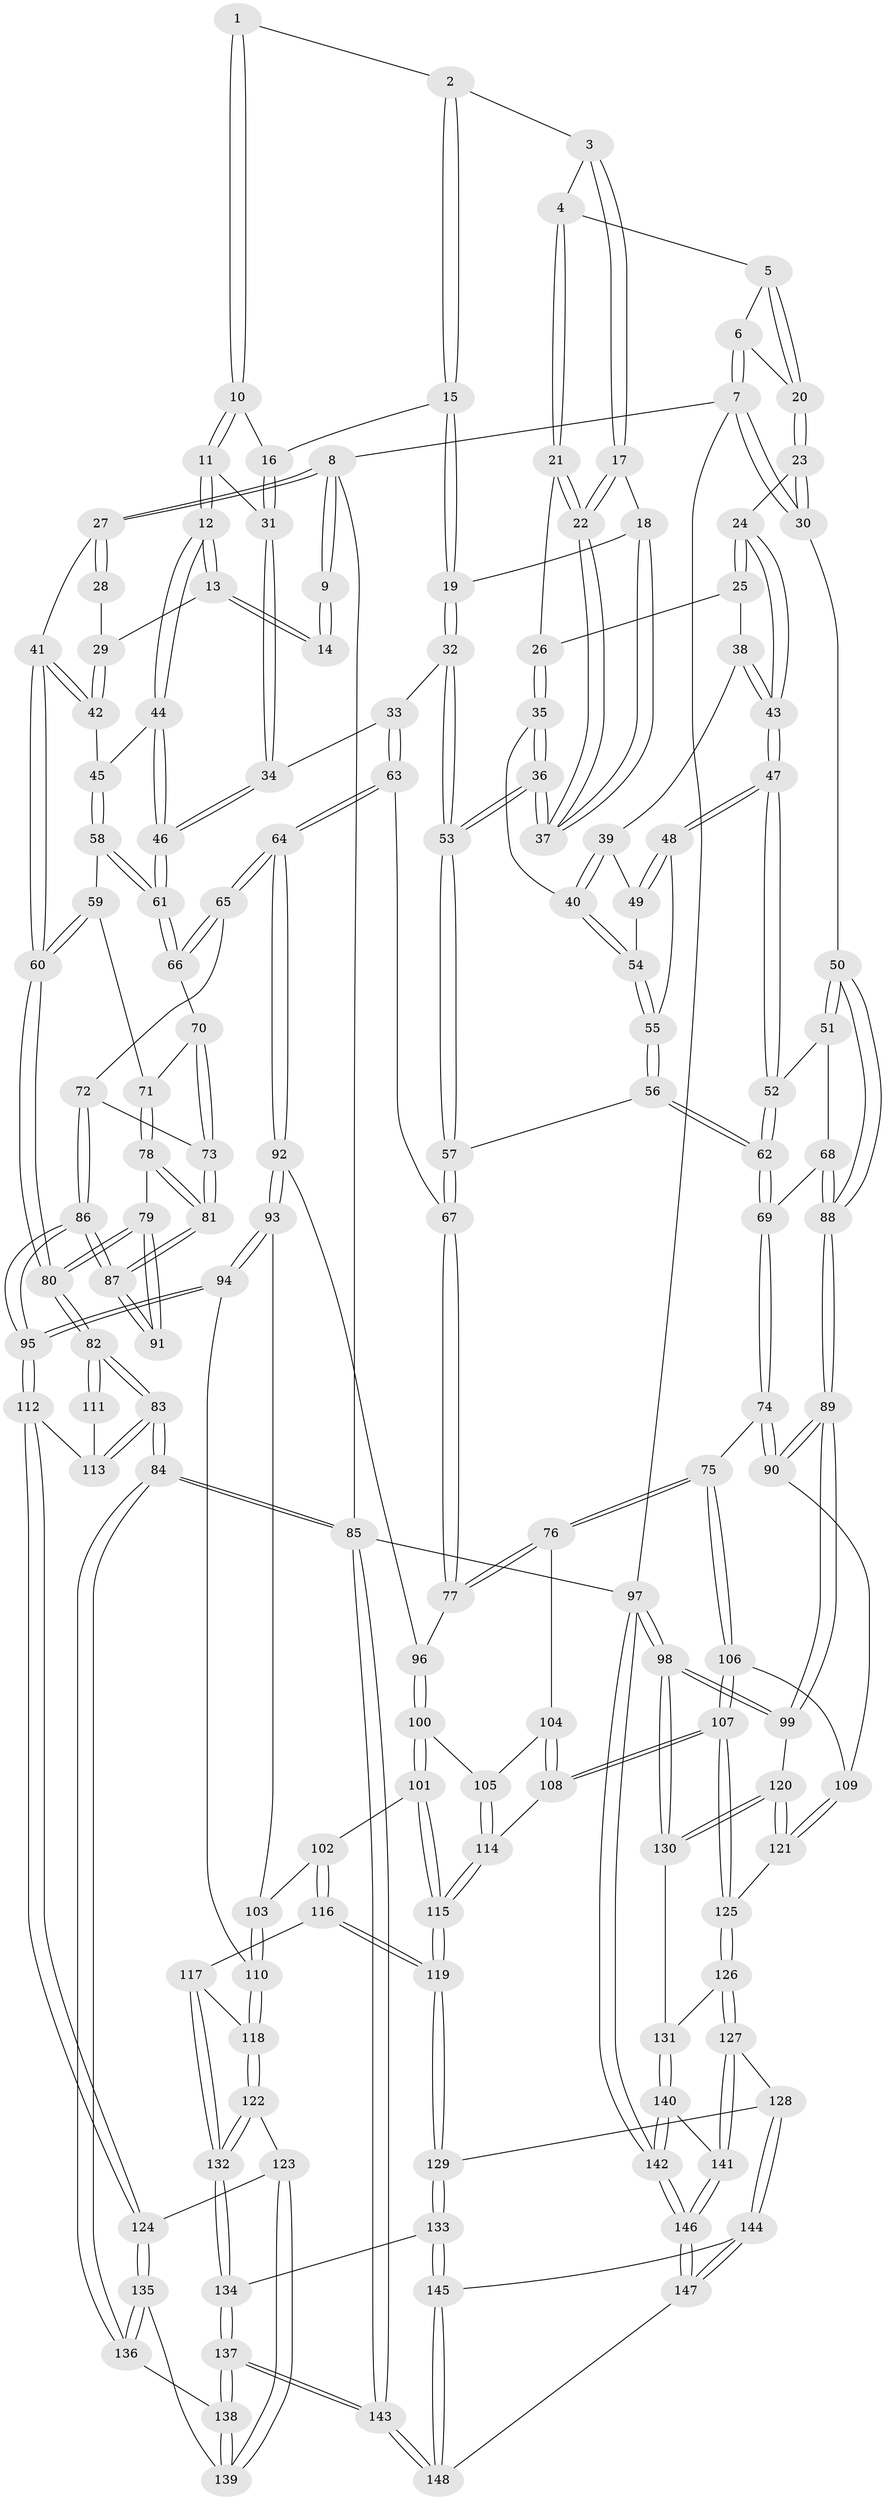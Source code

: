 // Generated by graph-tools (version 1.1) at 2025/51/03/09/25 03:51:05]
// undirected, 148 vertices, 367 edges
graph export_dot {
graph [start="1"]
  node [color=gray90,style=filled];
  1 [pos="+0.24329352505037607+0"];
  2 [pos="+0.3941917275541954+0"];
  3 [pos="+0.45163466502544564+0"];
  4 [pos="+0.7248310556353378+0"];
  5 [pos="+0.7392705746649115+0"];
  6 [pos="+1+0"];
  7 [pos="+1+0"];
  8 [pos="+0+0"];
  9 [pos="+0.21155976741444463+0"];
  10 [pos="+0.22072973428877737+0.04704950396814619"];
  11 [pos="+0.2045086428413505+0.11031908643577526"];
  12 [pos="+0.1993759487131505+0.11482395272545284"];
  13 [pos="+0.18556819650446554+0.1076167058071401"];
  14 [pos="+0.15256215283439467+0.07355050422880317"];
  15 [pos="+0.35725733525427716+0"];
  16 [pos="+0.3156804931218087+0.06779004375540928"];
  17 [pos="+0.492495729303447+0.04246763558060437"];
  18 [pos="+0.4818860895982924+0.10478897169762985"];
  19 [pos="+0.41524585929980834+0.13737164779880578"];
  20 [pos="+0.9620086222813489+0.07011091425321266"];
  21 [pos="+0.7364813660754651+0"];
  22 [pos="+0.6240331563884264+0.11897650075314326"];
  23 [pos="+0.9648816829023653+0.11016276116161647"];
  24 [pos="+0.9201225067995638+0.1125809332617772"];
  25 [pos="+0.8228291192548359+0.051090219428366446"];
  26 [pos="+0.7494922472926447+0"];
  27 [pos="+0+0"];
  28 [pos="+0.12208061845393173+0.06699647126368251"];
  29 [pos="+0.09746940688653859+0.12651787543197734"];
  30 [pos="+1+0.20824064588732352"];
  31 [pos="+0.30284125906255965+0.09767110888911107"];
  32 [pos="+0.3937238574672213+0.18257500489996603"];
  33 [pos="+0.3534222782408758+0.21082257013193054"];
  34 [pos="+0.3478090974906812+0.2094676088624071"];
  35 [pos="+0.7452246067506564+0.15658475006846703"];
  36 [pos="+0.5960591418424572+0.21888332155155493"];
  37 [pos="+0.5955324574167068+0.210184560380582"];
  38 [pos="+0.818234129315834+0.1283358340765344"];
  39 [pos="+0.8112751160435222+0.15566713609414615"];
  40 [pos="+0.7647171682103687+0.18318331773096583"];
  41 [pos="+0+0.023408842297970852"];
  42 [pos="+0.05112999362188897+0.15542942709497076"];
  43 [pos="+0.8829763217203243+0.19672515389038148"];
  44 [pos="+0.1988256148474731+0.1478352108072085"];
  45 [pos="+0.1023788944540893+0.19843827998795127"];
  46 [pos="+0.2542079924615827+0.23379914245602418"];
  47 [pos="+0.8723112502692199+0.23583143116711108"];
  48 [pos="+0.8535954710488501+0.21940182356298935"];
  49 [pos="+0.8312536509426118+0.19107491075767527"];
  50 [pos="+1+0.25445133022977284"];
  51 [pos="+0.8834174592702116+0.24241710993035911"];
  52 [pos="+0.8726742642995413+0.23791290526851128"];
  53 [pos="+0.5942348230461739+0.23572434887436922"];
  54 [pos="+0.7649245928046621+0.18783845585440268"];
  55 [pos="+0.7644771049795784+0.19403875185428437"];
  56 [pos="+0.7271833011973209+0.29704421971057976"];
  57 [pos="+0.595488569090042+0.24224354332864728"];
  58 [pos="+0.10578596272359883+0.2133318654820025"];
  59 [pos="+0.07977694667293546+0.2950202357658536"];
  60 [pos="+0+0.2583954342272017"];
  61 [pos="+0.22749179142449338+0.27356793262662527"];
  62 [pos="+0.7626599653524928+0.3297733278629823"];
  63 [pos="+0.43306856360399+0.38517037171304813"];
  64 [pos="+0.4106340366859992+0.42745561833339546"];
  65 [pos="+0.35805805903869864+0.4124929686777137"];
  66 [pos="+0.22122765285353138+0.29869453025129544"];
  67 [pos="+0.5397671129827881+0.3251388925144858"];
  68 [pos="+0.9418428988580495+0.4015048291714199"];
  69 [pos="+0.7767689326484944+0.38796386258012655"];
  70 [pos="+0.2077669074864388+0.31048330769037247"];
  71 [pos="+0.12474764581122551+0.34982271947970384"];
  72 [pos="+0.2815186518039115+0.42642859138404965"];
  73 [pos="+0.23021193314199379+0.42913795357258283"];
  74 [pos="+0.743737389592633+0.4588893644554931"];
  75 [pos="+0.71805907690392+0.47533169524147084"];
  76 [pos="+0.6877228318738966+0.4807371125425619"];
  77 [pos="+0.6603944848073137+0.4702853053500204"];
  78 [pos="+0.11726520986903147+0.37558582628170606"];
  79 [pos="+0.011413867252361197+0.4335047851585043"];
  80 [pos="+0+0.4402888642915382"];
  81 [pos="+0.17420354634663593+0.4649413208555943"];
  82 [pos="+0+0.5061363154256426"];
  83 [pos="+0+0.7134006436806892"];
  84 [pos="+0+1"];
  85 [pos="+0+1"];
  86 [pos="+0.19601552095099145+0.5864328842743751"];
  87 [pos="+0.16731181880168042+0.5472363468722493"];
  88 [pos="+1+0.4806040667141586"];
  89 [pos="+1+0.5591869872333526"];
  90 [pos="+0.8804035491467493+0.5731345478705779"];
  91 [pos="+0.12462818605989352+0.5387171977300055"];
  92 [pos="+0.4106430049623989+0.42753283910028955"];
  93 [pos="+0.406031756174292+0.43767300086193567"];
  94 [pos="+0.3037494438357852+0.5891440682784933"];
  95 [pos="+0.2102197975170736+0.6082440527511818"];
  96 [pos="+0.5132818450414884+0.5034493054560575"];
  97 [pos="+1+1"];
  98 [pos="+1+1"];
  99 [pos="+1+0.5657484822240014"];
  100 [pos="+0.5370948370630716+0.5792890488377058"];
  101 [pos="+0.5106429530847764+0.6174915426580933"];
  102 [pos="+0.5034584589592325+0.6227282842707331"];
  103 [pos="+0.44849312876788144+0.5859892650719911"];
  104 [pos="+0.674249237811929+0.5039415079119978"];
  105 [pos="+0.5875190299531701+0.5895294883320453"];
  106 [pos="+0.7482341071813862+0.6643214000695452"];
  107 [pos="+0.7320500267119804+0.6889462998413846"];
  108 [pos="+0.6577231403333366+0.6694482102053789"];
  109 [pos="+0.8321796207196948+0.6240929342334971"];
  110 [pos="+0.3715363742079664+0.6524109823632115"];
  111 [pos="+0.04989105934261066+0.5628613007730715"];
  112 [pos="+0.17165745101652805+0.6959192947150438"];
  113 [pos="+0.043642631970469+0.6727592314098064"];
  114 [pos="+0.6409558298405431+0.6702173164536487"];
  115 [pos="+0.6043976166518085+0.6971987746345526"];
  116 [pos="+0.45340249782983455+0.706180520796696"];
  117 [pos="+0.44459761480631216+0.7080601675221598"];
  118 [pos="+0.3841609438192917+0.6701250552956542"];
  119 [pos="+0.5611703404139833+0.7548045410119524"];
  120 [pos="+0.8922186185491112+0.7441691468412345"];
  121 [pos="+0.8815478075557376+0.7360988880139465"];
  122 [pos="+0.29971144422899304+0.7678485334905647"];
  123 [pos="+0.2307604816799587+0.7506800015279792"];
  124 [pos="+0.17300121528597917+0.7049561262082178"];
  125 [pos="+0.7340449122700865+0.6952019577844643"];
  126 [pos="+0.7334881726493121+0.7756533046105616"];
  127 [pos="+0.6794308451219031+0.8682235714435963"];
  128 [pos="+0.6119585610369404+0.8595304170339929"];
  129 [pos="+0.5869048438171187+0.8467836066907902"];
  130 [pos="+0.8750690977215486+0.808744182054106"];
  131 [pos="+0.8728232694371956+0.8102618579009424"];
  132 [pos="+0.3888810641704841+0.860049535041024"];
  133 [pos="+0.43665070570562275+0.9052825006283537"];
  134 [pos="+0.3910810123680541+0.8756342255872294"];
  135 [pos="+0.12336769670892532+0.7959027549988242"];
  136 [pos="+0.07996841281258829+0.8564658493435987"];
  137 [pos="+0.281746311415257+0.9253815370248716"];
  138 [pos="+0.25780162445725097+0.8971052721725022"];
  139 [pos="+0.2511582605495169+0.8786757763921009"];
  140 [pos="+0.8275855313082047+0.919376951156603"];
  141 [pos="+0.713351541584382+0.9119710027477546"];
  142 [pos="+1+1"];
  143 [pos="+0.08955490361838178+1"];
  144 [pos="+0.5766783533392232+0.9847745344380466"];
  145 [pos="+0.4420901303794514+0.931610642556356"];
  146 [pos="+0.6707427824645845+1"];
  147 [pos="+0.6058758915234752+1"];
  148 [pos="+0.45208910386176343+1"];
  1 -- 2;
  1 -- 10;
  1 -- 10;
  2 -- 3;
  2 -- 15;
  2 -- 15;
  3 -- 4;
  3 -- 17;
  3 -- 17;
  4 -- 5;
  4 -- 21;
  4 -- 21;
  5 -- 6;
  5 -- 20;
  5 -- 20;
  6 -- 7;
  6 -- 7;
  6 -- 20;
  7 -- 8;
  7 -- 30;
  7 -- 30;
  7 -- 97;
  8 -- 9;
  8 -- 9;
  8 -- 27;
  8 -- 27;
  8 -- 85;
  9 -- 14;
  9 -- 14;
  10 -- 11;
  10 -- 11;
  10 -- 16;
  11 -- 12;
  11 -- 12;
  11 -- 31;
  12 -- 13;
  12 -- 13;
  12 -- 44;
  12 -- 44;
  13 -- 14;
  13 -- 14;
  13 -- 29;
  15 -- 16;
  15 -- 19;
  15 -- 19;
  16 -- 31;
  16 -- 31;
  17 -- 18;
  17 -- 22;
  17 -- 22;
  18 -- 19;
  18 -- 37;
  18 -- 37;
  19 -- 32;
  19 -- 32;
  20 -- 23;
  20 -- 23;
  21 -- 22;
  21 -- 22;
  21 -- 26;
  22 -- 37;
  22 -- 37;
  23 -- 24;
  23 -- 30;
  23 -- 30;
  24 -- 25;
  24 -- 25;
  24 -- 43;
  24 -- 43;
  25 -- 26;
  25 -- 38;
  26 -- 35;
  26 -- 35;
  27 -- 28;
  27 -- 28;
  27 -- 41;
  28 -- 29;
  29 -- 42;
  29 -- 42;
  30 -- 50;
  31 -- 34;
  31 -- 34;
  32 -- 33;
  32 -- 53;
  32 -- 53;
  33 -- 34;
  33 -- 63;
  33 -- 63;
  34 -- 46;
  34 -- 46;
  35 -- 36;
  35 -- 36;
  35 -- 40;
  36 -- 37;
  36 -- 37;
  36 -- 53;
  36 -- 53;
  38 -- 39;
  38 -- 43;
  38 -- 43;
  39 -- 40;
  39 -- 40;
  39 -- 49;
  40 -- 54;
  40 -- 54;
  41 -- 42;
  41 -- 42;
  41 -- 60;
  41 -- 60;
  42 -- 45;
  43 -- 47;
  43 -- 47;
  44 -- 45;
  44 -- 46;
  44 -- 46;
  45 -- 58;
  45 -- 58;
  46 -- 61;
  46 -- 61;
  47 -- 48;
  47 -- 48;
  47 -- 52;
  47 -- 52;
  48 -- 49;
  48 -- 49;
  48 -- 55;
  49 -- 54;
  50 -- 51;
  50 -- 51;
  50 -- 88;
  50 -- 88;
  51 -- 52;
  51 -- 68;
  52 -- 62;
  52 -- 62;
  53 -- 57;
  53 -- 57;
  54 -- 55;
  54 -- 55;
  55 -- 56;
  55 -- 56;
  56 -- 57;
  56 -- 62;
  56 -- 62;
  57 -- 67;
  57 -- 67;
  58 -- 59;
  58 -- 61;
  58 -- 61;
  59 -- 60;
  59 -- 60;
  59 -- 71;
  60 -- 80;
  60 -- 80;
  61 -- 66;
  61 -- 66;
  62 -- 69;
  62 -- 69;
  63 -- 64;
  63 -- 64;
  63 -- 67;
  64 -- 65;
  64 -- 65;
  64 -- 92;
  64 -- 92;
  65 -- 66;
  65 -- 66;
  65 -- 72;
  66 -- 70;
  67 -- 77;
  67 -- 77;
  68 -- 69;
  68 -- 88;
  68 -- 88;
  69 -- 74;
  69 -- 74;
  70 -- 71;
  70 -- 73;
  70 -- 73;
  71 -- 78;
  71 -- 78;
  72 -- 73;
  72 -- 86;
  72 -- 86;
  73 -- 81;
  73 -- 81;
  74 -- 75;
  74 -- 90;
  74 -- 90;
  75 -- 76;
  75 -- 76;
  75 -- 106;
  75 -- 106;
  76 -- 77;
  76 -- 77;
  76 -- 104;
  77 -- 96;
  78 -- 79;
  78 -- 81;
  78 -- 81;
  79 -- 80;
  79 -- 80;
  79 -- 91;
  79 -- 91;
  80 -- 82;
  80 -- 82;
  81 -- 87;
  81 -- 87;
  82 -- 83;
  82 -- 83;
  82 -- 111;
  82 -- 111;
  83 -- 84;
  83 -- 84;
  83 -- 113;
  83 -- 113;
  84 -- 85;
  84 -- 85;
  84 -- 136;
  84 -- 136;
  85 -- 143;
  85 -- 143;
  85 -- 97;
  86 -- 87;
  86 -- 87;
  86 -- 95;
  86 -- 95;
  87 -- 91;
  87 -- 91;
  88 -- 89;
  88 -- 89;
  89 -- 90;
  89 -- 90;
  89 -- 99;
  89 -- 99;
  90 -- 109;
  92 -- 93;
  92 -- 93;
  92 -- 96;
  93 -- 94;
  93 -- 94;
  93 -- 103;
  94 -- 95;
  94 -- 95;
  94 -- 110;
  95 -- 112;
  95 -- 112;
  96 -- 100;
  96 -- 100;
  97 -- 98;
  97 -- 98;
  97 -- 142;
  97 -- 142;
  98 -- 99;
  98 -- 99;
  98 -- 130;
  98 -- 130;
  99 -- 120;
  100 -- 101;
  100 -- 101;
  100 -- 105;
  101 -- 102;
  101 -- 115;
  101 -- 115;
  102 -- 103;
  102 -- 116;
  102 -- 116;
  103 -- 110;
  103 -- 110;
  104 -- 105;
  104 -- 108;
  104 -- 108;
  105 -- 114;
  105 -- 114;
  106 -- 107;
  106 -- 107;
  106 -- 109;
  107 -- 108;
  107 -- 108;
  107 -- 125;
  107 -- 125;
  108 -- 114;
  109 -- 121;
  109 -- 121;
  110 -- 118;
  110 -- 118;
  111 -- 113;
  112 -- 113;
  112 -- 124;
  112 -- 124;
  114 -- 115;
  114 -- 115;
  115 -- 119;
  115 -- 119;
  116 -- 117;
  116 -- 119;
  116 -- 119;
  117 -- 118;
  117 -- 132;
  117 -- 132;
  118 -- 122;
  118 -- 122;
  119 -- 129;
  119 -- 129;
  120 -- 121;
  120 -- 121;
  120 -- 130;
  120 -- 130;
  121 -- 125;
  122 -- 123;
  122 -- 132;
  122 -- 132;
  123 -- 124;
  123 -- 139;
  123 -- 139;
  124 -- 135;
  124 -- 135;
  125 -- 126;
  125 -- 126;
  126 -- 127;
  126 -- 127;
  126 -- 131;
  127 -- 128;
  127 -- 141;
  127 -- 141;
  128 -- 129;
  128 -- 144;
  128 -- 144;
  129 -- 133;
  129 -- 133;
  130 -- 131;
  131 -- 140;
  131 -- 140;
  132 -- 134;
  132 -- 134;
  133 -- 134;
  133 -- 145;
  133 -- 145;
  134 -- 137;
  134 -- 137;
  135 -- 136;
  135 -- 136;
  135 -- 139;
  136 -- 138;
  137 -- 138;
  137 -- 138;
  137 -- 143;
  137 -- 143;
  138 -- 139;
  138 -- 139;
  140 -- 141;
  140 -- 142;
  140 -- 142;
  141 -- 146;
  141 -- 146;
  142 -- 146;
  142 -- 146;
  143 -- 148;
  143 -- 148;
  144 -- 145;
  144 -- 147;
  144 -- 147;
  145 -- 148;
  145 -- 148;
  146 -- 147;
  146 -- 147;
  147 -- 148;
}
